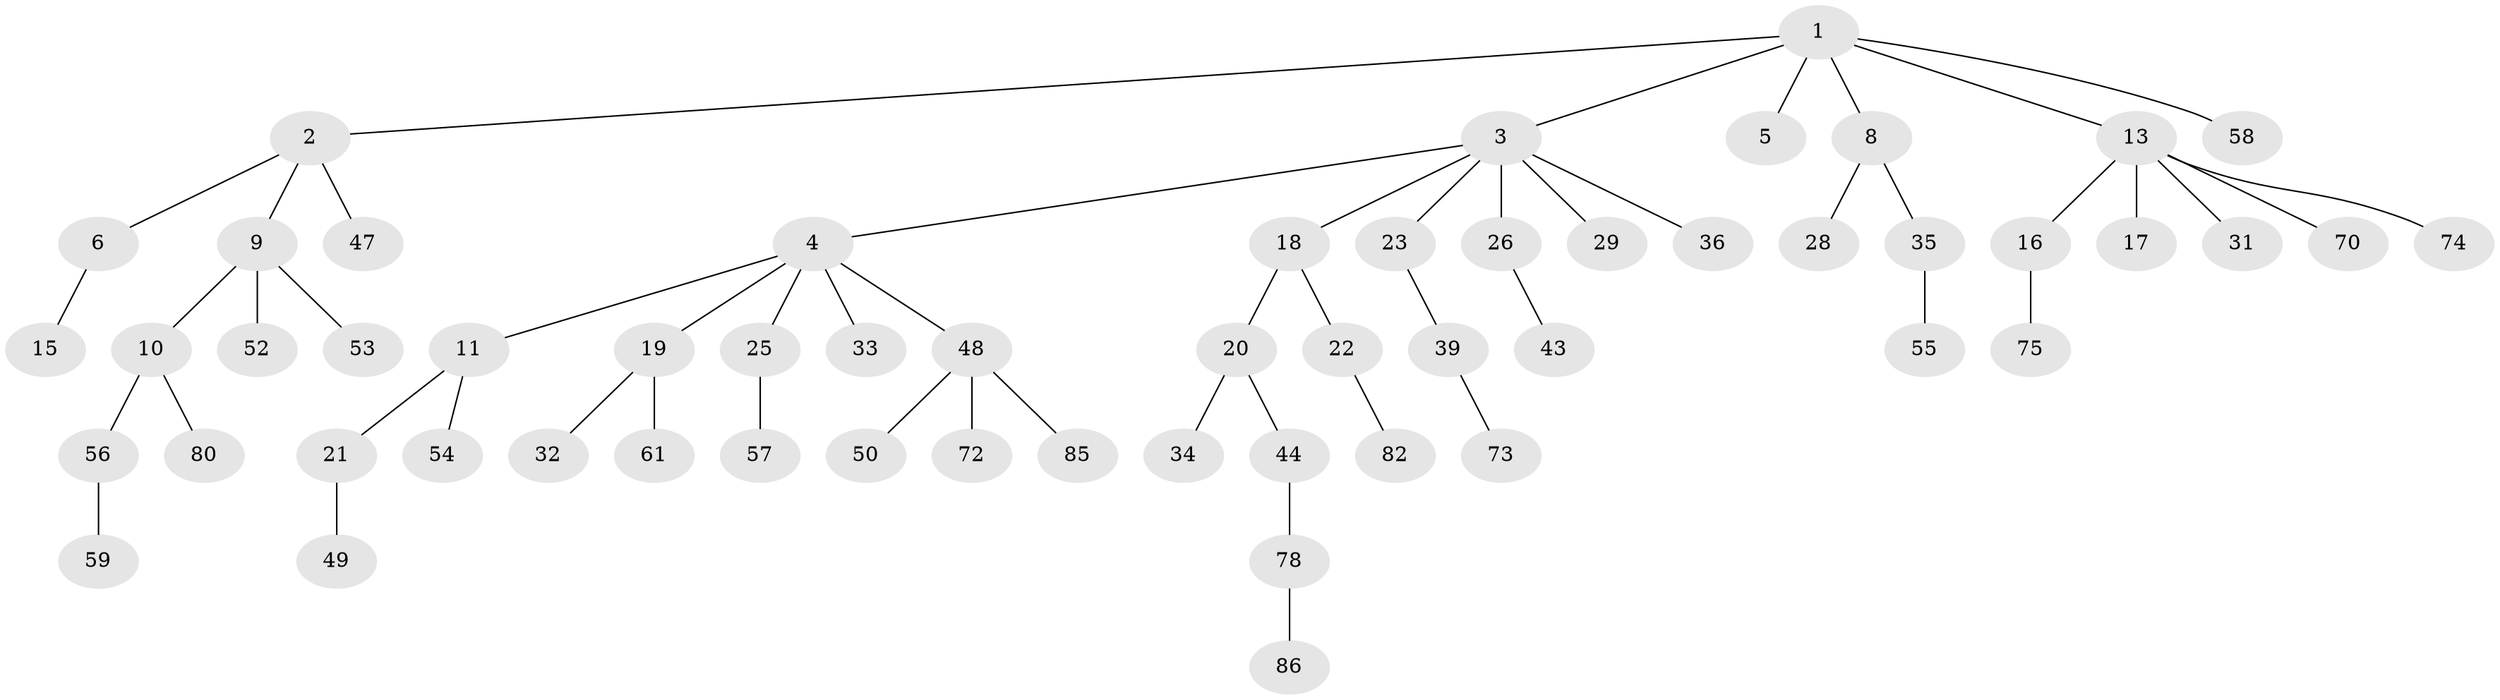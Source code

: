 // original degree distribution, {6: 0.01098901098901099, 5: 0.04395604395604396, 7: 0.01098901098901099, 2: 0.27472527472527475, 4: 0.054945054945054944, 3: 0.12087912087912088, 1: 0.4835164835164835}
// Generated by graph-tools (version 1.1) at 2025/11/02/27/25 16:11:28]
// undirected, 56 vertices, 55 edges
graph export_dot {
graph [start="1"]
  node [color=gray90,style=filled];
  1 [super="+27"];
  2 [super="+90"];
  3 [super="+7"];
  4 [super="+91"];
  5 [super="+41"];
  6;
  8 [super="+14"];
  9 [super="+51"];
  10 [super="+12"];
  11 [super="+89"];
  13 [super="+30"];
  15;
  16 [super="+45"];
  17;
  18;
  19 [super="+42"];
  20 [super="+84"];
  21;
  22 [super="+24"];
  23 [super="+38"];
  25 [super="+63"];
  26 [super="+37"];
  28 [super="+46"];
  29 [super="+79"];
  31;
  32 [super="+83"];
  33 [super="+60"];
  34 [super="+62"];
  35 [super="+68"];
  36 [super="+67"];
  39 [super="+40"];
  43 [super="+64"];
  44;
  47;
  48 [super="+69"];
  49 [super="+66"];
  50;
  52;
  53;
  54;
  55;
  56;
  57;
  58 [super="+65"];
  59 [super="+71"];
  61;
  70 [super="+81"];
  72 [super="+77"];
  73;
  74 [super="+76"];
  75;
  78 [super="+88"];
  80;
  82;
  85 [super="+87"];
  86;
  1 -- 2;
  1 -- 3;
  1 -- 5;
  1 -- 8;
  1 -- 13;
  1 -- 58;
  2 -- 6;
  2 -- 9;
  2 -- 47;
  3 -- 4;
  3 -- 18;
  3 -- 36;
  3 -- 26;
  3 -- 29;
  3 -- 23;
  4 -- 11;
  4 -- 19;
  4 -- 25;
  4 -- 33;
  4 -- 48;
  6 -- 15;
  8 -- 35;
  8 -- 28;
  9 -- 10;
  9 -- 52;
  9 -- 53;
  10 -- 56;
  10 -- 80;
  11 -- 21;
  11 -- 54;
  13 -- 16;
  13 -- 17;
  13 -- 70;
  13 -- 74;
  13 -- 31;
  16 -- 75;
  18 -- 20;
  18 -- 22;
  19 -- 32;
  19 -- 61;
  20 -- 34;
  20 -- 44;
  21 -- 49;
  22 -- 82;
  23 -- 39;
  25 -- 57;
  26 -- 43;
  35 -- 55;
  39 -- 73;
  44 -- 78;
  48 -- 50;
  48 -- 85;
  48 -- 72;
  56 -- 59;
  78 -- 86;
}
